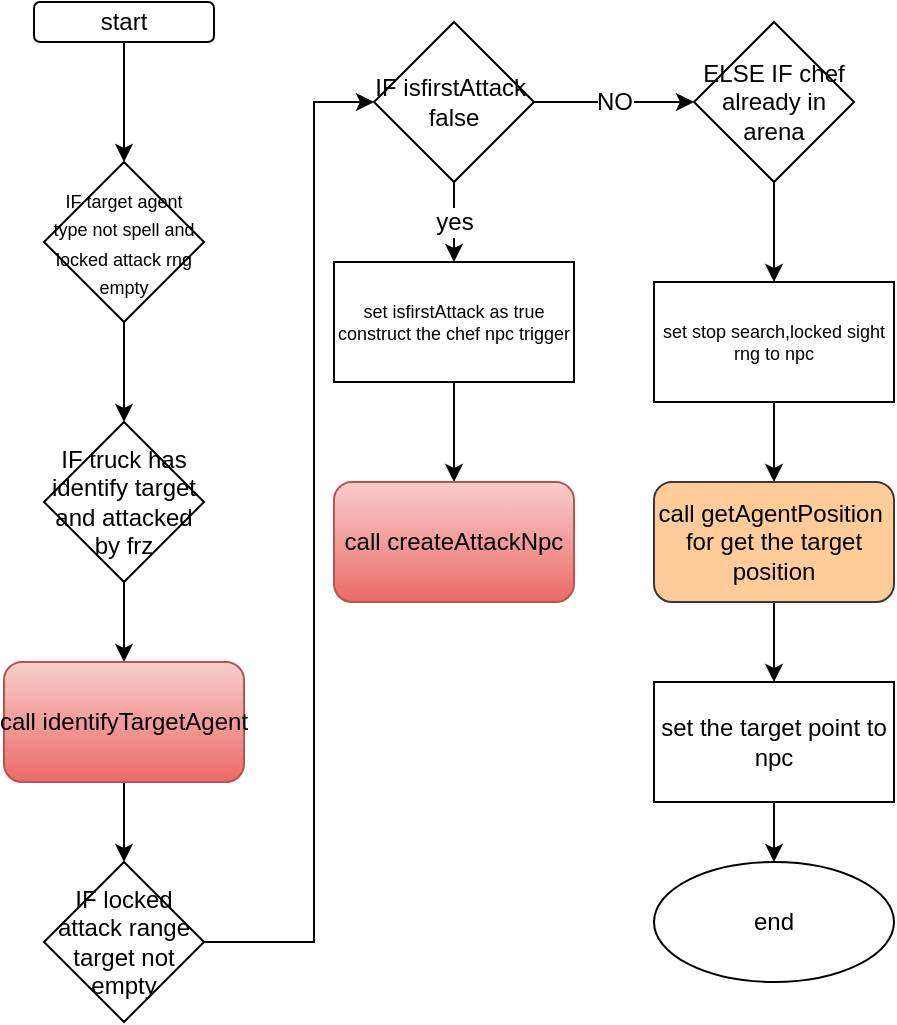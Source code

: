 <mxfile version="17.5.0" type="github">
  <diagram id="PrH0q5zAXd5BLeV50fAt" name="Page-1">
    <mxGraphModel dx="1038" dy="579" grid="1" gridSize="10" guides="1" tooltips="1" connect="1" arrows="1" fold="1" page="1" pageScale="1" pageWidth="850" pageHeight="1100" math="0" shadow="0">
      <root>
        <mxCell id="0" />
        <mxCell id="1" parent="0" />
        <mxCell id="mhKlU79J4ywCWcMV7tu8-3" value="" style="edgeStyle=orthogonalEdgeStyle;rounded=0;orthogonalLoop=1;jettySize=auto;html=1;" edge="1" parent="1" source="mhKlU79J4ywCWcMV7tu8-1" target="mhKlU79J4ywCWcMV7tu8-2">
          <mxGeometry relative="1" as="geometry" />
        </mxCell>
        <mxCell id="mhKlU79J4ywCWcMV7tu8-1" value="start" style="rounded=1;whiteSpace=wrap;html=1;" vertex="1" parent="1">
          <mxGeometry x="80" y="30" width="90" height="20" as="geometry" />
        </mxCell>
        <mxCell id="mhKlU79J4ywCWcMV7tu8-5" value="" style="edgeStyle=orthogonalEdgeStyle;rounded=0;orthogonalLoop=1;jettySize=auto;html=1;fontSize=9;" edge="1" parent="1" source="mhKlU79J4ywCWcMV7tu8-2" target="mhKlU79J4ywCWcMV7tu8-4">
          <mxGeometry relative="1" as="geometry" />
        </mxCell>
        <mxCell id="mhKlU79J4ywCWcMV7tu8-2" value="&lt;font style=&quot;font-size: 9px&quot;&gt;IF target agent type not spell and locked attack rng empty&lt;/font&gt;" style="rhombus;whiteSpace=wrap;html=1;" vertex="1" parent="1">
          <mxGeometry x="85" y="110" width="80" height="80" as="geometry" />
        </mxCell>
        <mxCell id="mhKlU79J4ywCWcMV7tu8-7" value="" style="edgeStyle=orthogonalEdgeStyle;rounded=0;orthogonalLoop=1;jettySize=auto;html=1;fontSize=9;" edge="1" parent="1" source="mhKlU79J4ywCWcMV7tu8-4" target="mhKlU79J4ywCWcMV7tu8-6">
          <mxGeometry relative="1" as="geometry" />
        </mxCell>
        <mxCell id="mhKlU79J4ywCWcMV7tu8-4" value="IF truck has identify target and attacked by frz" style="rhombus;whiteSpace=wrap;html=1;" vertex="1" parent="1">
          <mxGeometry x="85" y="240" width="80" height="80" as="geometry" />
        </mxCell>
        <mxCell id="mhKlU79J4ywCWcMV7tu8-9" value="" style="edgeStyle=orthogonalEdgeStyle;rounded=0;orthogonalLoop=1;jettySize=auto;html=1;fontSize=9;" edge="1" parent="1" source="mhKlU79J4ywCWcMV7tu8-6" target="mhKlU79J4ywCWcMV7tu8-8">
          <mxGeometry relative="1" as="geometry" />
        </mxCell>
        <mxCell id="mhKlU79J4ywCWcMV7tu8-6" value="call&amp;nbsp;identifyTargetAgent" style="rounded=1;whiteSpace=wrap;html=1;fillColor=#f8cecc;gradientColor=#ea6b66;strokeColor=#b85450;" vertex="1" parent="1">
          <mxGeometry x="65" y="360" width="120" height="60" as="geometry" />
        </mxCell>
        <mxCell id="mhKlU79J4ywCWcMV7tu8-11" value="" style="edgeStyle=orthogonalEdgeStyle;rounded=0;orthogonalLoop=1;jettySize=auto;html=1;fontSize=12;" edge="1" parent="1" source="mhKlU79J4ywCWcMV7tu8-8" target="mhKlU79J4ywCWcMV7tu8-10">
          <mxGeometry relative="1" as="geometry">
            <Array as="points">
              <mxPoint x="220" y="500" />
              <mxPoint x="220" y="80" />
            </Array>
          </mxGeometry>
        </mxCell>
        <mxCell id="mhKlU79J4ywCWcMV7tu8-8" value="&lt;font style=&quot;font-size: 12px&quot;&gt;IF locked attack range target not empty&lt;/font&gt;" style="rhombus;whiteSpace=wrap;html=1;fontSize=9;" vertex="1" parent="1">
          <mxGeometry x="85" y="460" width="80" height="80" as="geometry" />
        </mxCell>
        <mxCell id="mhKlU79J4ywCWcMV7tu8-13" value="yes" style="edgeStyle=orthogonalEdgeStyle;rounded=0;orthogonalLoop=1;jettySize=auto;html=1;fontSize=12;" edge="1" parent="1" source="mhKlU79J4ywCWcMV7tu8-10" target="mhKlU79J4ywCWcMV7tu8-12">
          <mxGeometry relative="1" as="geometry">
            <Array as="points">
              <mxPoint x="290" y="130" />
              <mxPoint x="290" y="130" />
            </Array>
          </mxGeometry>
        </mxCell>
        <mxCell id="mhKlU79J4ywCWcMV7tu8-17" value="NO" style="edgeStyle=orthogonalEdgeStyle;rounded=0;orthogonalLoop=1;jettySize=auto;html=1;fontSize=12;" edge="1" parent="1" source="mhKlU79J4ywCWcMV7tu8-10" target="mhKlU79J4ywCWcMV7tu8-16">
          <mxGeometry relative="1" as="geometry" />
        </mxCell>
        <mxCell id="mhKlU79J4ywCWcMV7tu8-10" value="&lt;font style=&quot;font-size: 12px&quot;&gt;IF&amp;nbsp;isfirstAttack&amp;nbsp;&lt;br&gt;false&lt;br&gt;&lt;/font&gt;" style="rhombus;whiteSpace=wrap;html=1;fontSize=9;" vertex="1" parent="1">
          <mxGeometry x="250" y="40" width="80" height="80" as="geometry" />
        </mxCell>
        <mxCell id="mhKlU79J4ywCWcMV7tu8-15" value="" style="edgeStyle=orthogonalEdgeStyle;rounded=0;orthogonalLoop=1;jettySize=auto;html=1;fontSize=12;" edge="1" parent="1" source="mhKlU79J4ywCWcMV7tu8-12" target="mhKlU79J4ywCWcMV7tu8-14">
          <mxGeometry relative="1" as="geometry" />
        </mxCell>
        <mxCell id="mhKlU79J4ywCWcMV7tu8-12" value="set&amp;nbsp;isfirstAttack as true&lt;br&gt;construct the chef npc trigger" style="whiteSpace=wrap;html=1;fontSize=9;" vertex="1" parent="1">
          <mxGeometry x="230" y="160" width="120" height="60" as="geometry" />
        </mxCell>
        <mxCell id="mhKlU79J4ywCWcMV7tu8-14" value="call&amp;nbsp;createAttackNpc" style="rounded=1;whiteSpace=wrap;html=1;fillColor=#f8cecc;gradientColor=#ea6b66;strokeColor=#b85450;" vertex="1" parent="1">
          <mxGeometry x="230" y="270" width="120" height="60" as="geometry" />
        </mxCell>
        <mxCell id="mhKlU79J4ywCWcMV7tu8-19" value="" style="edgeStyle=orthogonalEdgeStyle;rounded=0;orthogonalLoop=1;jettySize=auto;html=1;fontSize=12;" edge="1" parent="1" source="mhKlU79J4ywCWcMV7tu8-16" target="mhKlU79J4ywCWcMV7tu8-18">
          <mxGeometry relative="1" as="geometry" />
        </mxCell>
        <mxCell id="mhKlU79J4ywCWcMV7tu8-16" value="&lt;font style=&quot;font-size: 12px&quot;&gt;ELSE IF chef already in arena&lt;br&gt;&lt;/font&gt;" style="rhombus;whiteSpace=wrap;html=1;fontSize=9;" vertex="1" parent="1">
          <mxGeometry x="410" y="40" width="80" height="80" as="geometry" />
        </mxCell>
        <mxCell id="mhKlU79J4ywCWcMV7tu8-21" value="" style="edgeStyle=orthogonalEdgeStyle;rounded=0;orthogonalLoop=1;jettySize=auto;html=1;fontSize=12;" edge="1" parent="1" source="mhKlU79J4ywCWcMV7tu8-18" target="mhKlU79J4ywCWcMV7tu8-20">
          <mxGeometry relative="1" as="geometry" />
        </mxCell>
        <mxCell id="mhKlU79J4ywCWcMV7tu8-18" value="set stop search,locked sight rng to npc" style="whiteSpace=wrap;html=1;fontSize=9;" vertex="1" parent="1">
          <mxGeometry x="390" y="170" width="120" height="60" as="geometry" />
        </mxCell>
        <mxCell id="mhKlU79J4ywCWcMV7tu8-23" value="" style="edgeStyle=orthogonalEdgeStyle;rounded=0;orthogonalLoop=1;jettySize=auto;html=1;fontSize=12;" edge="1" parent="1" source="mhKlU79J4ywCWcMV7tu8-20" target="mhKlU79J4ywCWcMV7tu8-22">
          <mxGeometry relative="1" as="geometry" />
        </mxCell>
        <mxCell id="mhKlU79J4ywCWcMV7tu8-20" value="call&amp;nbsp;getAgentPosition&amp;nbsp; for get the target position" style="rounded=1;whiteSpace=wrap;html=1;fillColor=#ffcc99;strokeColor=#36393d;" vertex="1" parent="1">
          <mxGeometry x="390" y="270" width="120" height="60" as="geometry" />
        </mxCell>
        <mxCell id="mhKlU79J4ywCWcMV7tu8-25" value="" style="edgeStyle=orthogonalEdgeStyle;rounded=0;orthogonalLoop=1;jettySize=auto;html=1;fontSize=12;" edge="1" parent="1" source="mhKlU79J4ywCWcMV7tu8-22" target="mhKlU79J4ywCWcMV7tu8-24">
          <mxGeometry relative="1" as="geometry" />
        </mxCell>
        <mxCell id="mhKlU79J4ywCWcMV7tu8-22" value="set the target point to npc" style="rounded=0;whiteSpace=wrap;html=1;fontSize=12;" vertex="1" parent="1">
          <mxGeometry x="390" y="370" width="120" height="60" as="geometry" />
        </mxCell>
        <mxCell id="mhKlU79J4ywCWcMV7tu8-24" value="end" style="ellipse;whiteSpace=wrap;html=1;rounded=0;" vertex="1" parent="1">
          <mxGeometry x="390" y="460" width="120" height="60" as="geometry" />
        </mxCell>
      </root>
    </mxGraphModel>
  </diagram>
</mxfile>
